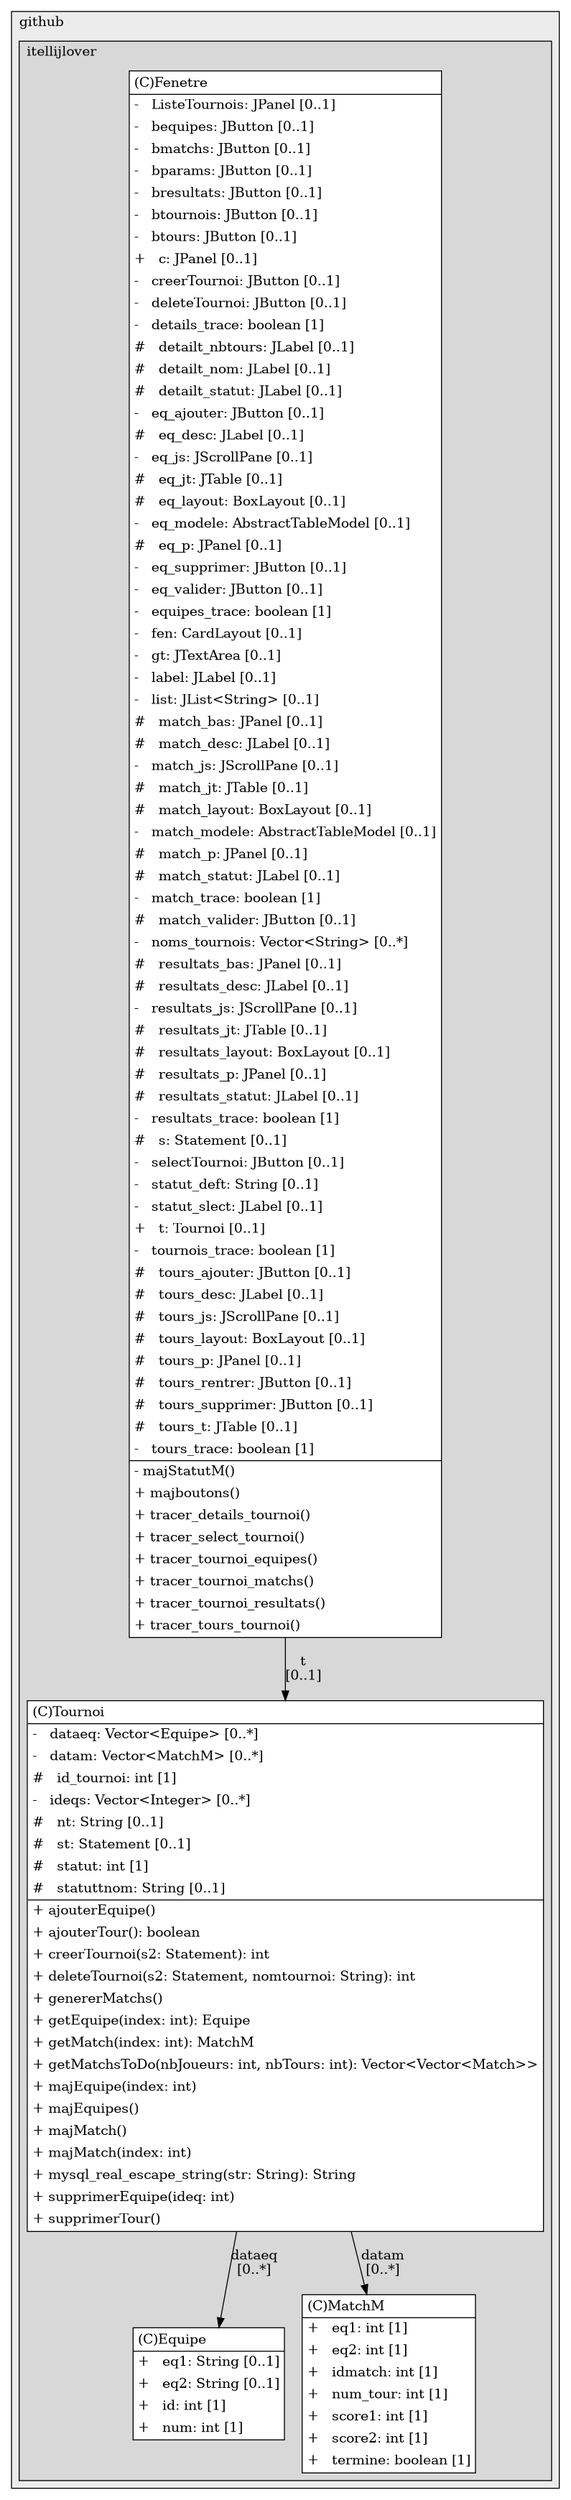 @startuml

/' diagram meta data start
config=StructureConfiguration;
{
  "projectClassification": {
    "searchMode": "OpenProject", // OpenProject, AllProjects
    "includedProjects": "",
    "pathEndKeywords": "*.impl",
    "isClientPath": "",
    "isClientName": "",
    "isTestPath": "",
    "isTestName": "",
    "isMappingPath": "",
    "isMappingName": "",
    "isDataAccessPath": "",
    "isDataAccessName": "",
    "isDataStructurePath": "",
    "isDataStructureName": "",
    "isInterfaceStructuresPath": "",
    "isInterfaceStructuresName": "",
    "isEntryPointPath": "",
    "isEntryPointName": "",
    "treatFinalFieldsAsMandatory": false
  },
  "graphRestriction": {
    "classPackageExcludeFilter": "",
    "classPackageIncludeFilter": "",
    "classNameExcludeFilter": "",
    "classNameIncludeFilter": "",
    "methodNameExcludeFilter": "",
    "methodNameIncludeFilter": "",
    "removeByInheritance": "", // inheritance/annotation based filtering is done in a second step
    "removeByAnnotation": "",
    "removeByClassPackage": "", // cleanup the graph after inheritance/annotation based filtering is done
    "removeByClassName": "",
    "cutMappings": false,
    "cutEnum": true,
    "cutTests": true,
    "cutClient": true,
    "cutDataAccess": false,
    "cutInterfaceStructures": false,
    "cutDataStructures": false,
    "cutGetterAndSetter": true,
    "cutConstructors": true
  },
  "graphTraversal": {
    "forwardDepth": 6,
    "backwardDepth": 6,
    "classPackageExcludeFilter": "",
    "classPackageIncludeFilter": "",
    "classNameExcludeFilter": "",
    "classNameIncludeFilter": "",
    "methodNameExcludeFilter": "",
    "methodNameIncludeFilter": "",
    "hideMappings": false,
    "hideDataStructures": false,
    "hidePrivateMethods": true,
    "hideInterfaceCalls": true, // indirection: implementation -> interface (is hidden) -> implementation
    "onlyShowApplicationEntryPoints": false, // root node is included
    "useMethodCallsForStructureDiagram": "ForwardOnly" // ForwardOnly, BothDirections, No
  },
  "details": {
    "aggregation": "GroupByClass", // ByClass, GroupByClass, None
    "showClassGenericTypes": true,
    "showMethods": true,
    "showMethodParameterNames": true,
    "showMethodParameterTypes": true,
    "showMethodReturnType": true,
    "showPackageLevels": 2,
    "showDetailedClassStructure": true
  },
  "rootClass": "com.github.itellijlover.Tournoi",
  "extensionCallbackMethod": "" // qualified.class.name#methodName - signature: public static String method(String)
}
diagram meta data end '/



digraph g {
    rankdir="TB"
    splines=polyline
    

'nodes 
subgraph cluster_1245635613 { 
   	label=github
	labeljust=l
	fillcolor="#ececec"
	style=filled
   
   subgraph cluster_1054665200 { 
   	label=itellijlover
	labeljust=l
	fillcolor="#d8d8d8"
	style=filled
   
   Equipe1473653858[
	label=<<TABLE BORDER="1" CELLBORDER="0" CELLPADDING="4" CELLSPACING="0">
<TR><TD ALIGN="LEFT" >(C)Equipe</TD></TR>
<HR/>
<TR><TD ALIGN="LEFT" >+   eq1: String [0..1]</TD></TR>
<TR><TD ALIGN="LEFT" >+   eq2: String [0..1]</TD></TR>
<TR><TD ALIGN="LEFT" >+   id: int [1]</TD></TR>
<TR><TD ALIGN="LEFT" >+   num: int [1]</TD></TR>
</TABLE>>
	style=filled
	margin=0
	shape=plaintext
	fillcolor="#FFFFFF"
];

Fenetre1031646685[
	label=<<TABLE BORDER="1" CELLBORDER="0" CELLPADDING="4" CELLSPACING="0">
<TR><TD ALIGN="LEFT" >(C)Fenetre</TD></TR>
<HR/>
<TR><TD ALIGN="LEFT" >-   ListeTournois: JPanel [0..1]</TD></TR>
<TR><TD ALIGN="LEFT" >-   bequipes: JButton [0..1]</TD></TR>
<TR><TD ALIGN="LEFT" >-   bmatchs: JButton [0..1]</TD></TR>
<TR><TD ALIGN="LEFT" >-   bparams: JButton [0..1]</TD></TR>
<TR><TD ALIGN="LEFT" >-   bresultats: JButton [0..1]</TD></TR>
<TR><TD ALIGN="LEFT" >-   btournois: JButton [0..1]</TD></TR>
<TR><TD ALIGN="LEFT" >-   btours: JButton [0..1]</TD></TR>
<TR><TD ALIGN="LEFT" >+   c: JPanel [0..1]</TD></TR>
<TR><TD ALIGN="LEFT" >-   creerTournoi: JButton [0..1]</TD></TR>
<TR><TD ALIGN="LEFT" >-   deleteTournoi: JButton [0..1]</TD></TR>
<TR><TD ALIGN="LEFT" >-   details_trace: boolean [1]</TD></TR>
<TR><TD ALIGN="LEFT" >#   detailt_nbtours: JLabel [0..1]</TD></TR>
<TR><TD ALIGN="LEFT" >#   detailt_nom: JLabel [0..1]</TD></TR>
<TR><TD ALIGN="LEFT" >#   detailt_statut: JLabel [0..1]</TD></TR>
<TR><TD ALIGN="LEFT" >-   eq_ajouter: JButton [0..1]</TD></TR>
<TR><TD ALIGN="LEFT" >#   eq_desc: JLabel [0..1]</TD></TR>
<TR><TD ALIGN="LEFT" >-   eq_js: JScrollPane [0..1]</TD></TR>
<TR><TD ALIGN="LEFT" >#   eq_jt: JTable [0..1]</TD></TR>
<TR><TD ALIGN="LEFT" >#   eq_layout: BoxLayout [0..1]</TD></TR>
<TR><TD ALIGN="LEFT" >-   eq_modele: AbstractTableModel [0..1]</TD></TR>
<TR><TD ALIGN="LEFT" >#   eq_p: JPanel [0..1]</TD></TR>
<TR><TD ALIGN="LEFT" >-   eq_supprimer: JButton [0..1]</TD></TR>
<TR><TD ALIGN="LEFT" >-   eq_valider: JButton [0..1]</TD></TR>
<TR><TD ALIGN="LEFT" >-   equipes_trace: boolean [1]</TD></TR>
<TR><TD ALIGN="LEFT" >-   fen: CardLayout [0..1]</TD></TR>
<TR><TD ALIGN="LEFT" >-   gt: JTextArea [0..1]</TD></TR>
<TR><TD ALIGN="LEFT" >-   label: JLabel [0..1]</TD></TR>
<TR><TD ALIGN="LEFT" >-   list: JList&lt;String&gt; [0..1]</TD></TR>
<TR><TD ALIGN="LEFT" >#   match_bas: JPanel [0..1]</TD></TR>
<TR><TD ALIGN="LEFT" >#   match_desc: JLabel [0..1]</TD></TR>
<TR><TD ALIGN="LEFT" >-   match_js: JScrollPane [0..1]</TD></TR>
<TR><TD ALIGN="LEFT" >#   match_jt: JTable [0..1]</TD></TR>
<TR><TD ALIGN="LEFT" >#   match_layout: BoxLayout [0..1]</TD></TR>
<TR><TD ALIGN="LEFT" >-   match_modele: AbstractTableModel [0..1]</TD></TR>
<TR><TD ALIGN="LEFT" >#   match_p: JPanel [0..1]</TD></TR>
<TR><TD ALIGN="LEFT" >#   match_statut: JLabel [0..1]</TD></TR>
<TR><TD ALIGN="LEFT" >-   match_trace: boolean [1]</TD></TR>
<TR><TD ALIGN="LEFT" >#   match_valider: JButton [0..1]</TD></TR>
<TR><TD ALIGN="LEFT" >-   noms_tournois: Vector&lt;String&gt; [0..*]</TD></TR>
<TR><TD ALIGN="LEFT" >#   resultats_bas: JPanel [0..1]</TD></TR>
<TR><TD ALIGN="LEFT" >#   resultats_desc: JLabel [0..1]</TD></TR>
<TR><TD ALIGN="LEFT" >-   resultats_js: JScrollPane [0..1]</TD></TR>
<TR><TD ALIGN="LEFT" >#   resultats_jt: JTable [0..1]</TD></TR>
<TR><TD ALIGN="LEFT" >#   resultats_layout: BoxLayout [0..1]</TD></TR>
<TR><TD ALIGN="LEFT" >#   resultats_p: JPanel [0..1]</TD></TR>
<TR><TD ALIGN="LEFT" >#   resultats_statut: JLabel [0..1]</TD></TR>
<TR><TD ALIGN="LEFT" >-   resultats_trace: boolean [1]</TD></TR>
<TR><TD ALIGN="LEFT" >#   s: Statement [0..1]</TD></TR>
<TR><TD ALIGN="LEFT" >-   selectTournoi: JButton [0..1]</TD></TR>
<TR><TD ALIGN="LEFT" >-   statut_deft: String [0..1]</TD></TR>
<TR><TD ALIGN="LEFT" >-   statut_slect: JLabel [0..1]</TD></TR>
<TR><TD ALIGN="LEFT" >+   t: Tournoi [0..1]</TD></TR>
<TR><TD ALIGN="LEFT" >-   tournois_trace: boolean [1]</TD></TR>
<TR><TD ALIGN="LEFT" >#   tours_ajouter: JButton [0..1]</TD></TR>
<TR><TD ALIGN="LEFT" >#   tours_desc: JLabel [0..1]</TD></TR>
<TR><TD ALIGN="LEFT" >#   tours_js: JScrollPane [0..1]</TD></TR>
<TR><TD ALIGN="LEFT" >#   tours_layout: BoxLayout [0..1]</TD></TR>
<TR><TD ALIGN="LEFT" >#   tours_p: JPanel [0..1]</TD></TR>
<TR><TD ALIGN="LEFT" >#   tours_rentrer: JButton [0..1]</TD></TR>
<TR><TD ALIGN="LEFT" >#   tours_supprimer: JButton [0..1]</TD></TR>
<TR><TD ALIGN="LEFT" >#   tours_t: JTable [0..1]</TD></TR>
<TR><TD ALIGN="LEFT" >-   tours_trace: boolean [1]</TD></TR>
<HR/>
<TR><TD ALIGN="LEFT" >- majStatutM()</TD></TR>
<TR><TD ALIGN="LEFT" >+ majboutons()</TD></TR>
<TR><TD ALIGN="LEFT" >+ tracer_details_tournoi()</TD></TR>
<TR><TD ALIGN="LEFT" >+ tracer_select_tournoi()</TD></TR>
<TR><TD ALIGN="LEFT" >+ tracer_tournoi_equipes()</TD></TR>
<TR><TD ALIGN="LEFT" >+ tracer_tournoi_matchs()</TD></TR>
<TR><TD ALIGN="LEFT" >+ tracer_tournoi_resultats()</TD></TR>
<TR><TD ALIGN="LEFT" >+ tracer_tours_tournoi()</TD></TR>
</TABLE>>
	style=filled
	margin=0
	shape=plaintext
	fillcolor="#FFFFFF"
];

MatchM1473653858[
	label=<<TABLE BORDER="1" CELLBORDER="0" CELLPADDING="4" CELLSPACING="0">
<TR><TD ALIGN="LEFT" >(C)MatchM</TD></TR>
<HR/>
<TR><TD ALIGN="LEFT" >+   eq1: int [1]</TD></TR>
<TR><TD ALIGN="LEFT" >+   eq2: int [1]</TD></TR>
<TR><TD ALIGN="LEFT" >+   idmatch: int [1]</TD></TR>
<TR><TD ALIGN="LEFT" >+   num_tour: int [1]</TD></TR>
<TR><TD ALIGN="LEFT" >+   score1: int [1]</TD></TR>
<TR><TD ALIGN="LEFT" >+   score2: int [1]</TD></TR>
<TR><TD ALIGN="LEFT" >+   termine: boolean [1]</TD></TR>
</TABLE>>
	style=filled
	margin=0
	shape=plaintext
	fillcolor="#FFFFFF"
];

Tournoi1031646685[
	label=<<TABLE BORDER="1" CELLBORDER="0" CELLPADDING="4" CELLSPACING="0">
<TR><TD ALIGN="LEFT" >(C)Tournoi</TD></TR>
<HR/>
<TR><TD ALIGN="LEFT" >-   dataeq: Vector&lt;Equipe&gt; [0..*]</TD></TR>
<TR><TD ALIGN="LEFT" >-   datam: Vector&lt;MatchM&gt; [0..*]</TD></TR>
<TR><TD ALIGN="LEFT" >#   id_tournoi: int [1]</TD></TR>
<TR><TD ALIGN="LEFT" >-   ideqs: Vector&lt;Integer&gt; [0..*]</TD></TR>
<TR><TD ALIGN="LEFT" >#   nt: String [0..1]</TD></TR>
<TR><TD ALIGN="LEFT" >#   st: Statement [0..1]</TD></TR>
<TR><TD ALIGN="LEFT" >#   statut: int [1]</TD></TR>
<TR><TD ALIGN="LEFT" >#   statuttnom: String [0..1]</TD></TR>
<HR/>
<TR><TD ALIGN="LEFT" >+ ajouterEquipe()</TD></TR>
<TR><TD ALIGN="LEFT" >+ ajouterTour(): boolean</TD></TR>
<TR><TD ALIGN="LEFT" >+ creerTournoi(s2: Statement): int</TD></TR>
<TR><TD ALIGN="LEFT" >+ deleteTournoi(s2: Statement, nomtournoi: String): int</TD></TR>
<TR><TD ALIGN="LEFT" >+ genererMatchs()</TD></TR>
<TR><TD ALIGN="LEFT" >+ getEquipe(index: int): Equipe</TD></TR>
<TR><TD ALIGN="LEFT" >+ getMatch(index: int): MatchM</TD></TR>
<TR><TD ALIGN="LEFT" >+ getMatchsToDo(nbJoueurs: int, nbTours: int): Vector&lt;Vector&lt;Match&gt;&gt;</TD></TR>
<TR><TD ALIGN="LEFT" >+ majEquipe(index: int)</TD></TR>
<TR><TD ALIGN="LEFT" >+ majEquipes()</TD></TR>
<TR><TD ALIGN="LEFT" >+ majMatch()</TD></TR>
<TR><TD ALIGN="LEFT" >+ majMatch(index: int)</TD></TR>
<TR><TD ALIGN="LEFT" >+ mysql_real_escape_string(str: String): String</TD></TR>
<TR><TD ALIGN="LEFT" >+ supprimerEquipe(ideq: int)</TD></TR>
<TR><TD ALIGN="LEFT" >+ supprimerTour()</TD></TR>
</TABLE>>
	style=filled
	margin=0
	shape=plaintext
	fillcolor="#FFFFFF"
];
} 
} 

'edges    
Fenetre1031646685 -> Tournoi1031646685[label="t
[0..1]"];
Tournoi1031646685 -> Equipe1473653858[label="dataeq
[0..*]"];
Tournoi1031646685 -> MatchM1473653858[label="datam
[0..*]"];
    
}
@enduml